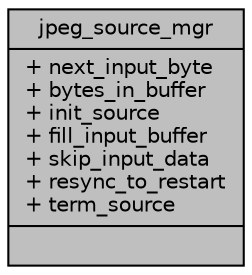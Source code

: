 digraph "jpeg_source_mgr"
{
 // INTERACTIVE_SVG=YES
  edge [fontname="Helvetica",fontsize="10",labelfontname="Helvetica",labelfontsize="10"];
  node [fontname="Helvetica",fontsize="10",shape=record];
  Node1 [label="{jpeg_source_mgr\n|+ next_input_byte\l+ bytes_in_buffer\l+ init_source\l+ fill_input_buffer\l+ skip_input_data\l+ resync_to_restart\l+ term_source\l|}",height=0.2,width=0.4,color="black", fillcolor="grey75", style="filled", fontcolor="black"];
}
